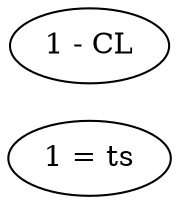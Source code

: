 digraph linear_chain_06 {


  # Weirdly, if you specify horizontal direction, you
  #   have to put the new nodes before the old nodes.
  rankdir="LR";


  # New node relations.
  "1 = ts"


  # Old node relations.
  "1 - CL"


}
